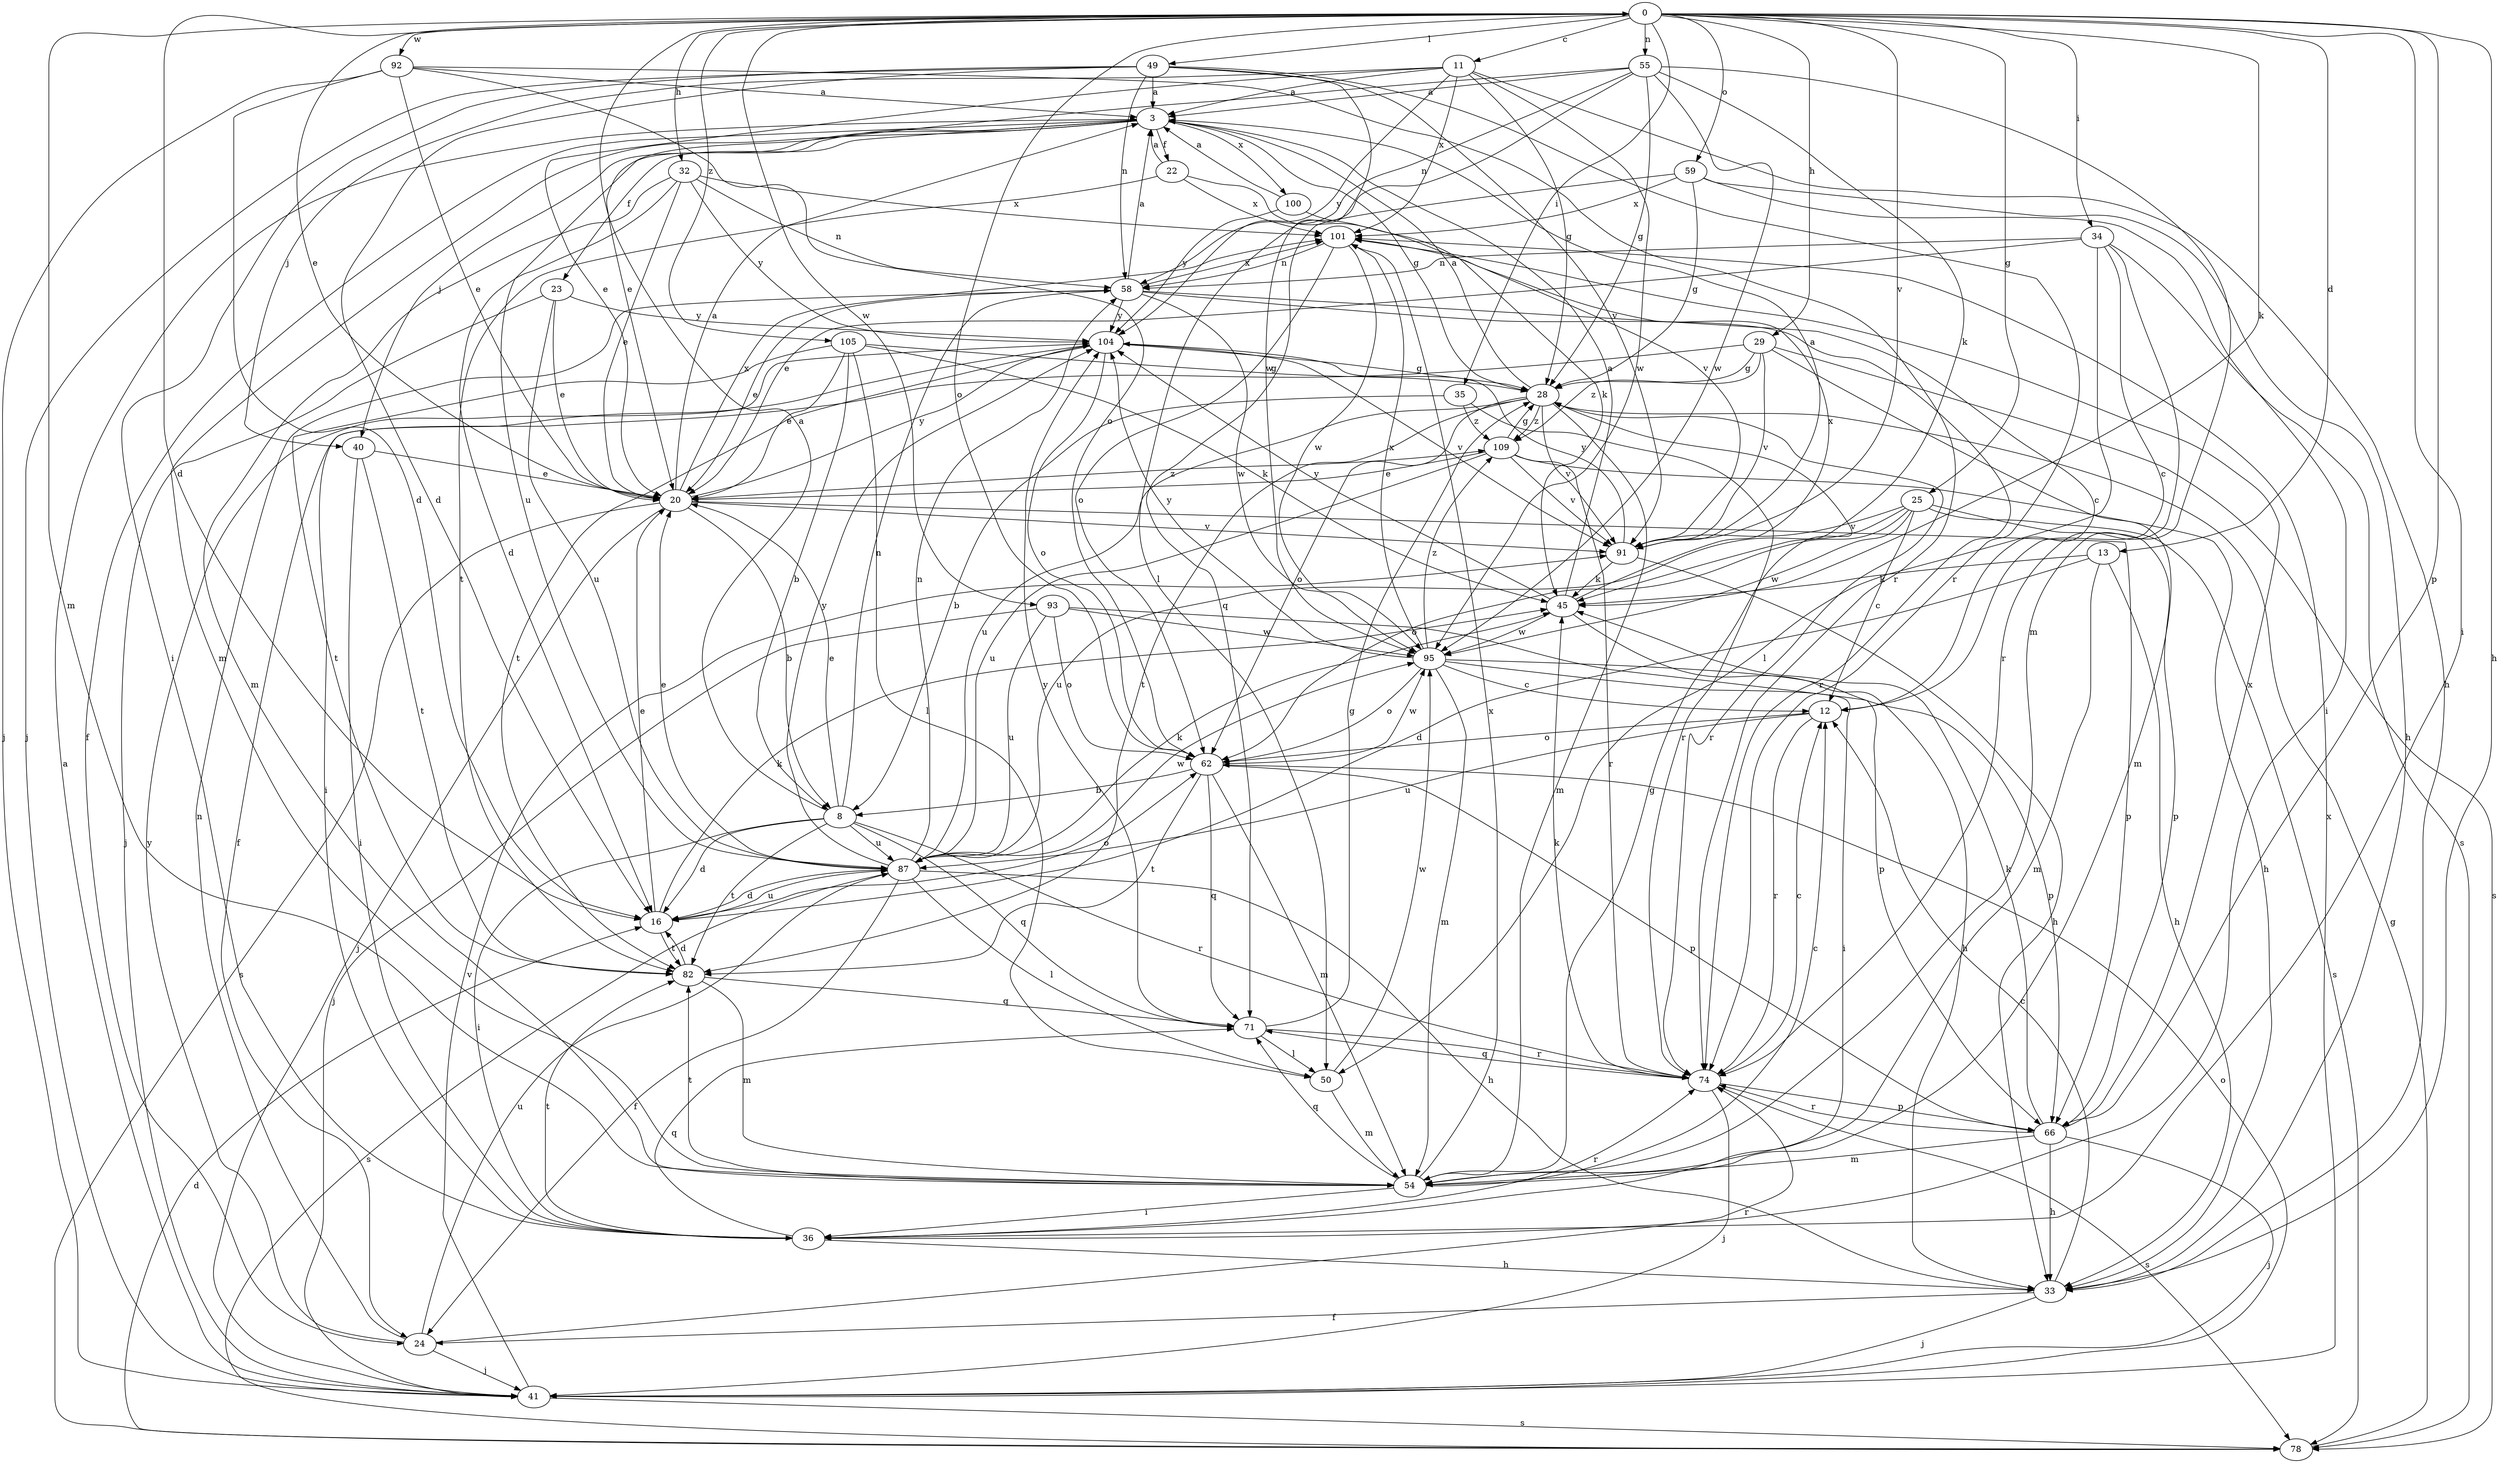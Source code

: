strict digraph  {
0;
3;
8;
11;
12;
13;
16;
20;
22;
23;
24;
25;
28;
29;
32;
33;
34;
35;
36;
40;
41;
45;
49;
50;
54;
55;
58;
59;
62;
66;
71;
74;
78;
82;
87;
91;
92;
93;
95;
100;
101;
104;
105;
109;
0 -> 11  [label=c];
0 -> 13  [label=d];
0 -> 16  [label=d];
0 -> 20  [label=e];
0 -> 25  [label=g];
0 -> 29  [label=h];
0 -> 32  [label=h];
0 -> 33  [label=h];
0 -> 34  [label=i];
0 -> 35  [label=i];
0 -> 36  [label=i];
0 -> 45  [label=k];
0 -> 49  [label=l];
0 -> 54  [label=m];
0 -> 55  [label=n];
0 -> 59  [label=o];
0 -> 62  [label=o];
0 -> 66  [label=p];
0 -> 91  [label=v];
0 -> 92  [label=w];
0 -> 93  [label=w];
0 -> 105  [label=z];
3 -> 22  [label=f];
3 -> 23  [label=f];
3 -> 24  [label=f];
3 -> 28  [label=g];
3 -> 40  [label=j];
3 -> 54  [label=m];
3 -> 87  [label=u];
3 -> 100  [label=x];
8 -> 0  [label=a];
8 -> 16  [label=d];
8 -> 20  [label=e];
8 -> 36  [label=i];
8 -> 58  [label=n];
8 -> 71  [label=q];
8 -> 74  [label=r];
8 -> 82  [label=t];
8 -> 87  [label=u];
11 -> 3  [label=a];
11 -> 20  [label=e];
11 -> 28  [label=g];
11 -> 33  [label=h];
11 -> 40  [label=j];
11 -> 95  [label=w];
11 -> 101  [label=x];
11 -> 104  [label=y];
12 -> 62  [label=o];
12 -> 74  [label=r];
12 -> 87  [label=u];
13 -> 16  [label=d];
13 -> 33  [label=h];
13 -> 45  [label=k];
13 -> 54  [label=m];
16 -> 20  [label=e];
16 -> 45  [label=k];
16 -> 62  [label=o];
16 -> 82  [label=t];
16 -> 87  [label=u];
20 -> 3  [label=a];
20 -> 8  [label=b];
20 -> 41  [label=j];
20 -> 66  [label=p];
20 -> 78  [label=s];
20 -> 91  [label=v];
20 -> 101  [label=x];
20 -> 104  [label=y];
20 -> 109  [label=z];
22 -> 3  [label=a];
22 -> 82  [label=t];
22 -> 91  [label=v];
22 -> 101  [label=x];
23 -> 20  [label=e];
23 -> 41  [label=j];
23 -> 87  [label=u];
23 -> 104  [label=y];
24 -> 41  [label=j];
24 -> 58  [label=n];
24 -> 74  [label=r];
24 -> 87  [label=u];
24 -> 104  [label=y];
25 -> 12  [label=c];
25 -> 62  [label=o];
25 -> 66  [label=p];
25 -> 78  [label=s];
25 -> 87  [label=u];
25 -> 91  [label=v];
25 -> 95  [label=w];
28 -> 3  [label=a];
28 -> 54  [label=m];
28 -> 62  [label=o];
28 -> 74  [label=r];
28 -> 82  [label=t];
28 -> 87  [label=u];
28 -> 91  [label=v];
28 -> 109  [label=z];
29 -> 24  [label=f];
29 -> 28  [label=g];
29 -> 54  [label=m];
29 -> 78  [label=s];
29 -> 91  [label=v];
29 -> 109  [label=z];
32 -> 16  [label=d];
32 -> 20  [label=e];
32 -> 54  [label=m];
32 -> 58  [label=n];
32 -> 101  [label=x];
32 -> 104  [label=y];
33 -> 12  [label=c];
33 -> 24  [label=f];
33 -> 41  [label=j];
34 -> 12  [label=c];
34 -> 20  [label=e];
34 -> 50  [label=l];
34 -> 58  [label=n];
34 -> 74  [label=r];
34 -> 78  [label=s];
35 -> 8  [label=b];
35 -> 74  [label=r];
35 -> 109  [label=z];
36 -> 33  [label=h];
36 -> 71  [label=q];
36 -> 74  [label=r];
36 -> 82  [label=t];
40 -> 20  [label=e];
40 -> 36  [label=i];
40 -> 82  [label=t];
41 -> 3  [label=a];
41 -> 62  [label=o];
41 -> 78  [label=s];
41 -> 91  [label=v];
41 -> 101  [label=x];
45 -> 3  [label=a];
45 -> 33  [label=h];
45 -> 95  [label=w];
45 -> 101  [label=x];
45 -> 104  [label=y];
49 -> 3  [label=a];
49 -> 16  [label=d];
49 -> 36  [label=i];
49 -> 41  [label=j];
49 -> 58  [label=n];
49 -> 74  [label=r];
49 -> 91  [label=v];
49 -> 95  [label=w];
50 -> 54  [label=m];
50 -> 95  [label=w];
54 -> 12  [label=c];
54 -> 28  [label=g];
54 -> 36  [label=i];
54 -> 71  [label=q];
54 -> 82  [label=t];
54 -> 101  [label=x];
55 -> 3  [label=a];
55 -> 20  [label=e];
55 -> 28  [label=g];
55 -> 45  [label=k];
55 -> 50  [label=l];
55 -> 54  [label=m];
55 -> 58  [label=n];
55 -> 95  [label=w];
58 -> 3  [label=a];
58 -> 12  [label=c];
58 -> 20  [label=e];
58 -> 74  [label=r];
58 -> 95  [label=w];
58 -> 101  [label=x];
58 -> 104  [label=y];
59 -> 28  [label=g];
59 -> 33  [label=h];
59 -> 36  [label=i];
59 -> 71  [label=q];
59 -> 101  [label=x];
62 -> 8  [label=b];
62 -> 54  [label=m];
62 -> 66  [label=p];
62 -> 71  [label=q];
62 -> 82  [label=t];
62 -> 95  [label=w];
66 -> 33  [label=h];
66 -> 41  [label=j];
66 -> 45  [label=k];
66 -> 54  [label=m];
66 -> 74  [label=r];
66 -> 101  [label=x];
71 -> 28  [label=g];
71 -> 50  [label=l];
71 -> 74  [label=r];
71 -> 104  [label=y];
74 -> 12  [label=c];
74 -> 41  [label=j];
74 -> 45  [label=k];
74 -> 66  [label=p];
74 -> 71  [label=q];
74 -> 78  [label=s];
78 -> 16  [label=d];
78 -> 28  [label=g];
82 -> 16  [label=d];
82 -> 54  [label=m];
82 -> 71  [label=q];
87 -> 16  [label=d];
87 -> 20  [label=e];
87 -> 24  [label=f];
87 -> 33  [label=h];
87 -> 45  [label=k];
87 -> 50  [label=l];
87 -> 58  [label=n];
87 -> 78  [label=s];
87 -> 95  [label=w];
87 -> 104  [label=y];
91 -> 3  [label=a];
91 -> 33  [label=h];
91 -> 45  [label=k];
91 -> 104  [label=y];
92 -> 3  [label=a];
92 -> 16  [label=d];
92 -> 20  [label=e];
92 -> 41  [label=j];
92 -> 62  [label=o];
92 -> 74  [label=r];
93 -> 41  [label=j];
93 -> 62  [label=o];
93 -> 66  [label=p];
93 -> 87  [label=u];
93 -> 95  [label=w];
95 -> 12  [label=c];
95 -> 36  [label=i];
95 -> 54  [label=m];
95 -> 62  [label=o];
95 -> 66  [label=p];
95 -> 101  [label=x];
95 -> 104  [label=y];
95 -> 109  [label=z];
100 -> 3  [label=a];
100 -> 45  [label=k];
100 -> 104  [label=y];
101 -> 58  [label=n];
101 -> 62  [label=o];
101 -> 95  [label=w];
104 -> 28  [label=g];
104 -> 36  [label=i];
104 -> 62  [label=o];
104 -> 82  [label=t];
104 -> 91  [label=v];
105 -> 8  [label=b];
105 -> 20  [label=e];
105 -> 28  [label=g];
105 -> 45  [label=k];
105 -> 50  [label=l];
105 -> 82  [label=t];
109 -> 20  [label=e];
109 -> 28  [label=g];
109 -> 33  [label=h];
109 -> 74  [label=r];
109 -> 87  [label=u];
109 -> 91  [label=v];
}
